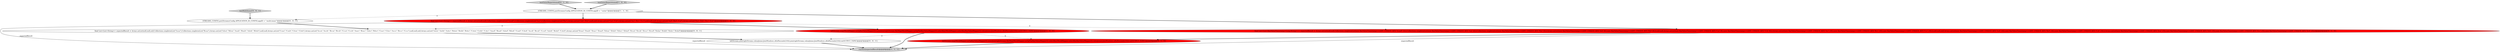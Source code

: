 digraph {
7 [style = filled, label = "testOuterRepartitioned['0', '1', '0']", fillcolor = lightgray, shape = diamond image = "AAA0AAABBB2BBB"];
10 [style = filled, label = "testMultiInner['0', '0', '1']", fillcolor = lightgray, shape = diamond image = "AAA0AAABBB3BBB"];
6 [style = filled, label = "leftStream.map(MockMapper.noOpKeyValueMapper()).outerJoin(rightStream.flatMap(MockMapper.noOpFlatKeyValueMapper()).selectKey(MockMapper.selectKeyKeyValueMapper()),valueJoiner,JoinWindows.of(ofSeconds(10))).to(OUTPUT_TOPIC)@@@5@@@['0', '1', '0']", fillcolor = red, shape = ellipse image = "AAA1AAABBB2BBB"];
2 [style = filled, label = "STREAMS_CONFIG.put(StreamsConfig.APPLICATION_ID_CONFIG,appID + \"-outer\")@@@3@@@['1', '1', '0']", fillcolor = white, shape = ellipse image = "AAA0AAABBB1BBB"];
1 [style = filled, label = "runTest(expectedResult)@@@6@@@['1', '1', '1']", fillcolor = lightgray, shape = ellipse image = "AAA0AAABBB1BBB"];
9 [style = filled, label = "final List<List<String>> expectedResult = Arrays.asList(null,null,null,Collections.singletonList(\"A-a-a\"),Collections.singletonList(\"B-a-a\"),Arrays.asList(\"A-b-a\",\"B-b-a\",\"A-a-b\",\"B-a-b\",\"A-b-b\",\"B-b-b\"),null,null,Arrays.asList(\"C-a-a\",\"C-a-b\",\"C-b-a\",\"C-b-b\"),Arrays.asList(\"A-c-a\",\"A-c-b\",\"B-c-a\",\"B-c-b\",\"C-c-a\",\"C-c-b\",\"A-a-c\",\"B-a-c\",\"A-b-c\",\"B-b-c\",\"C-a-c\",\"C-b-c\",\"A-c-c\",\"B-c-c\",\"C-c-c\"),null,null,null,Arrays.asList(\"A-d-a\",\"A-d-b\",\"A-d-c\",\"B-d-a\",\"B-d-b\",\"B-d-c\",\"C-d-a\",\"C-d-b\",\"C-d-c\",\"A-a-d\",\"B-a-d\",\"A-b-d\",\"B-b-d\",\"C-a-d\",\"C-b-d\",\"A-c-d\",\"B-c-d\",\"C-c-d\",\"A-d-d\",\"B-d-d\",\"C-d-d\"),Arrays.asList(\"D-a-a\",\"D-a-b\",\"D-a-c\",\"D-a-d\",\"D-b-a\",\"D-b-b\",\"D-b-c\",\"D-b-d\",\"D-c-a\",\"D-c-b\",\"D-c-c\",\"D-c-d\",\"D-d-a\",\"D-d-b\",\"D-d-c\",\"D-d-d\"))@@@4@@@['0', '0', '1']", fillcolor = white, shape = ellipse image = "AAA0AAABBB3BBB"];
8 [style = filled, label = "leftStream.join(rightStream,valueJoiner,JoinWindows.of(ofSeconds(10))).join(rightStream,valueJoiner,JoinWindows.of(ofSeconds(10))).to(OUTPUT_TOPIC)@@@5@@@['0', '0', '1']", fillcolor = white, shape = ellipse image = "AAA0AAABBB3BBB"];
11 [style = filled, label = "STREAMS_CONFIG.put(StreamsConfig.APPLICATION_ID_CONFIG,appID + \"-multi-inner\")@@@3@@@['0', '0', '1']", fillcolor = white, shape = ellipse image = "AAA0AAABBB3BBB"];
5 [style = filled, label = "final List<List<KeyValueTimestamp<Long,String>>> expectedResult = Arrays.asList(null,null,Collections.singletonList(new KeyValueTimestamp<>(ANY_UNIQUE_KEY,\"A-null\",3L)),Collections.singletonList(new KeyValueTimestamp<>(ANY_UNIQUE_KEY,\"A-a\",4L)),Collections.singletonList(new KeyValueTimestamp<>(ANY_UNIQUE_KEY,\"B-a\",5L)),Arrays.asList(new KeyValueTimestamp<>(ANY_UNIQUE_KEY,\"A-b\",6L),new KeyValueTimestamp<>(ANY_UNIQUE_KEY,\"B-b\",6L)),null,null,Arrays.asList(new KeyValueTimestamp<>(ANY_UNIQUE_KEY,\"C-a\",9L),new KeyValueTimestamp<>(ANY_UNIQUE_KEY,\"C-b\",9L)),Arrays.asList(new KeyValueTimestamp<>(ANY_UNIQUE_KEY,\"A-c\",10L),new KeyValueTimestamp<>(ANY_UNIQUE_KEY,\"B-c\",10L),new KeyValueTimestamp<>(ANY_UNIQUE_KEY,\"C-c\",10L)),null,null,null,Arrays.asList(new KeyValueTimestamp<>(ANY_UNIQUE_KEY,\"A-d\",14L),new KeyValueTimestamp<>(ANY_UNIQUE_KEY,\"B-d\",14L),new KeyValueTimestamp<>(ANY_UNIQUE_KEY,\"C-d\",14L)),Arrays.asList(new KeyValueTimestamp<>(ANY_UNIQUE_KEY,\"D-a\",15L),new KeyValueTimestamp<>(ANY_UNIQUE_KEY,\"D-b\",15L),new KeyValueTimestamp<>(ANY_UNIQUE_KEY,\"D-c\",15L),new KeyValueTimestamp<>(ANY_UNIQUE_KEY,\"D-d\",15L)))@@@4@@@['0', '1', '0']", fillcolor = red, shape = ellipse image = "AAA1AAABBB2BBB"];
4 [style = filled, label = "leftStream.map(MockMapper.noOpKeyValueMapper()).outerJoin(rightStream.flatMap(MockMapper.noOpFlatKeyValueMapper()).selectKey(MockMapper.selectKeyKeyValueMapper()),valueJoiner,JoinWindows.of(ofSeconds(10))).to(OUTPUT_TOPIC)@@@5@@@['1', '0', '0']", fillcolor = red, shape = ellipse image = "AAA1AAABBB1BBB"];
3 [style = filled, label = "testOuterRepartitioned['1', '0', '0']", fillcolor = lightgray, shape = diamond image = "AAA0AAABBB1BBB"];
0 [style = filled, label = "final List<List<String>> expectedResult = Arrays.asList(null,null,Collections.singletonList(\"A-null\"),Collections.singletonList(\"A-a\"),Collections.singletonList(\"B-a\"),Arrays.asList(\"A-b\",\"B-b\"),null,null,Arrays.asList(\"C-a\",\"C-b\"),Arrays.asList(\"A-c\",\"B-c\",\"C-c\"),null,null,null,Arrays.asList(\"A-d\",\"B-d\",\"C-d\"),Arrays.asList(\"D-a\",\"D-b\",\"D-c\",\"D-d\"))@@@4@@@['1', '0', '0']", fillcolor = red, shape = ellipse image = "AAA1AAABBB1BBB"];
8->1 [style = bold, label=""];
6->1 [style = bold, label=""];
2->11 [style = dashed, label="0"];
4->1 [style = bold, label=""];
2->0 [style = bold, label=""];
0->9 [style = dashed, label="0"];
4->8 [style = dashed, label="0"];
5->6 [style = bold, label=""];
3->2 [style = bold, label=""];
9->1 [style = solid, label="expectedResult"];
0->5 [style = dashed, label="0"];
11->9 [style = bold, label=""];
0->4 [style = bold, label=""];
9->8 [style = bold, label=""];
7->2 [style = bold, label=""];
0->1 [style = solid, label="expectedResult"];
4->6 [style = dashed, label="0"];
5->1 [style = solid, label="expectedResult"];
2->5 [style = bold, label=""];
10->11 [style = bold, label=""];
}

